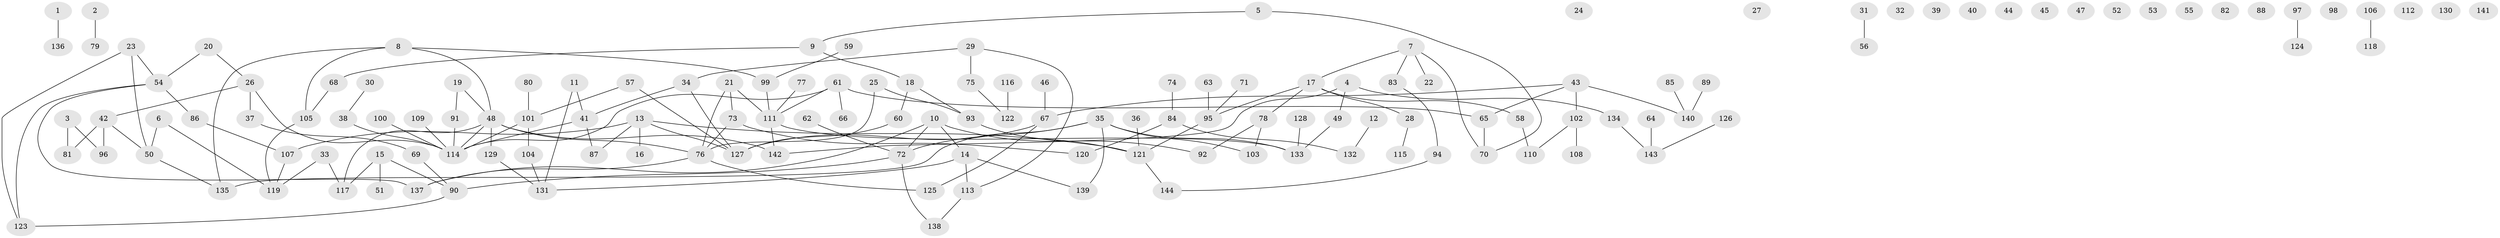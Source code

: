// coarse degree distribution, {0: 0.2441860465116279, 2: 0.2558139534883721, 4: 0.046511627906976744, 5: 0.05813953488372093, 8: 0.03488372093023256, 9: 0.023255813953488372, 1: 0.22093023255813954, 7: 0.046511627906976744, 3: 0.06976744186046512}
// Generated by graph-tools (version 1.1) at 2025/16/03/04/25 18:16:25]
// undirected, 144 vertices, 160 edges
graph export_dot {
graph [start="1"]
  node [color=gray90,style=filled];
  1;
  2;
  3;
  4;
  5;
  6;
  7;
  8;
  9;
  10;
  11;
  12;
  13;
  14;
  15;
  16;
  17;
  18;
  19;
  20;
  21;
  22;
  23;
  24;
  25;
  26;
  27;
  28;
  29;
  30;
  31;
  32;
  33;
  34;
  35;
  36;
  37;
  38;
  39;
  40;
  41;
  42;
  43;
  44;
  45;
  46;
  47;
  48;
  49;
  50;
  51;
  52;
  53;
  54;
  55;
  56;
  57;
  58;
  59;
  60;
  61;
  62;
  63;
  64;
  65;
  66;
  67;
  68;
  69;
  70;
  71;
  72;
  73;
  74;
  75;
  76;
  77;
  78;
  79;
  80;
  81;
  82;
  83;
  84;
  85;
  86;
  87;
  88;
  89;
  90;
  91;
  92;
  93;
  94;
  95;
  96;
  97;
  98;
  99;
  100;
  101;
  102;
  103;
  104;
  105;
  106;
  107;
  108;
  109;
  110;
  111;
  112;
  113;
  114;
  115;
  116;
  117;
  118;
  119;
  120;
  121;
  122;
  123;
  124;
  125;
  126;
  127;
  128;
  129;
  130;
  131;
  132;
  133;
  134;
  135;
  136;
  137;
  138;
  139;
  140;
  141;
  142;
  143;
  144;
  1 -- 136;
  2 -- 79;
  3 -- 81;
  3 -- 96;
  4 -- 49;
  4 -- 134;
  4 -- 142;
  5 -- 9;
  5 -- 70;
  6 -- 50;
  6 -- 119;
  7 -- 17;
  7 -- 22;
  7 -- 70;
  7 -- 83;
  8 -- 48;
  8 -- 99;
  8 -- 105;
  8 -- 135;
  9 -- 18;
  9 -- 68;
  10 -- 14;
  10 -- 72;
  10 -- 92;
  10 -- 137;
  11 -- 41;
  11 -- 131;
  12 -- 132;
  13 -- 16;
  13 -- 87;
  13 -- 107;
  13 -- 121;
  13 -- 127;
  14 -- 113;
  14 -- 131;
  14 -- 139;
  15 -- 51;
  15 -- 90;
  15 -- 117;
  17 -- 28;
  17 -- 58;
  17 -- 78;
  17 -- 95;
  18 -- 60;
  18 -- 93;
  19 -- 48;
  19 -- 91;
  20 -- 26;
  20 -- 54;
  21 -- 73;
  21 -- 76;
  21 -- 111;
  23 -- 50;
  23 -- 54;
  23 -- 123;
  25 -- 76;
  25 -- 93;
  26 -- 37;
  26 -- 42;
  26 -- 114;
  28 -- 115;
  29 -- 34;
  29 -- 75;
  29 -- 113;
  30 -- 38;
  31 -- 56;
  33 -- 117;
  33 -- 119;
  34 -- 41;
  34 -- 127;
  35 -- 72;
  35 -- 103;
  35 -- 133;
  35 -- 135;
  35 -- 139;
  36 -- 121;
  37 -- 69;
  38 -- 114;
  41 -- 87;
  41 -- 114;
  42 -- 50;
  42 -- 81;
  42 -- 96;
  43 -- 65;
  43 -- 67;
  43 -- 102;
  43 -- 140;
  46 -- 67;
  48 -- 76;
  48 -- 114;
  48 -- 117;
  48 -- 129;
  48 -- 142;
  49 -- 133;
  50 -- 135;
  54 -- 86;
  54 -- 123;
  54 -- 137;
  57 -- 101;
  57 -- 127;
  58 -- 110;
  59 -- 99;
  60 -- 127;
  61 -- 65;
  61 -- 66;
  61 -- 111;
  61 -- 114;
  62 -- 72;
  63 -- 95;
  64 -- 143;
  65 -- 70;
  67 -- 125;
  67 -- 127;
  68 -- 105;
  69 -- 90;
  71 -- 95;
  72 -- 90;
  72 -- 138;
  73 -- 76;
  73 -- 120;
  74 -- 84;
  75 -- 122;
  76 -- 125;
  76 -- 137;
  77 -- 111;
  78 -- 92;
  78 -- 103;
  80 -- 101;
  83 -- 94;
  84 -- 120;
  84 -- 132;
  85 -- 140;
  86 -- 107;
  89 -- 140;
  90 -- 123;
  91 -- 114;
  93 -- 121;
  94 -- 144;
  95 -- 121;
  97 -- 124;
  99 -- 111;
  100 -- 114;
  101 -- 104;
  101 -- 114;
  102 -- 108;
  102 -- 110;
  104 -- 131;
  105 -- 119;
  106 -- 118;
  107 -- 119;
  109 -- 114;
  111 -- 133;
  111 -- 142;
  113 -- 138;
  116 -- 122;
  121 -- 144;
  126 -- 143;
  128 -- 133;
  129 -- 131;
  134 -- 143;
}
